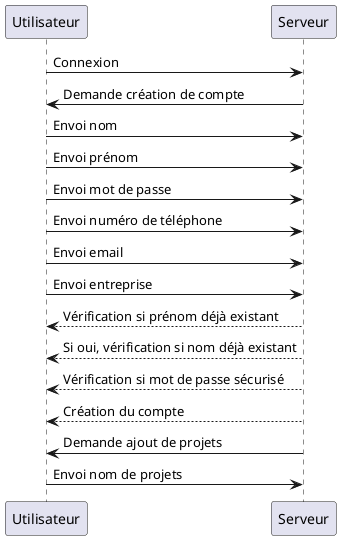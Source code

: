 @startuml

hide circle
hide empty members
hide empty methods


participant Utilisateur
participant Serveur

Utilisateur -> Serveur : Connexion
Utilisateur <- Serveur : Demande création de compte
Utilisateur -> Serveur : Envoi nom
Utilisateur -> Serveur : Envoi prénom
Utilisateur -> Serveur : Envoi mot de passe
Utilisateur -> Serveur : Envoi numéro de téléphone
Utilisateur -> Serveur : Envoi email
Utilisateur -> Serveur : Envoi entreprise
Utilisateur <-- Serveur : Vérification si prénom déjà existant
Utilisateur <-- Serveur : Si oui, vérification si nom déjà existant
Utilisateur <-- Serveur : Vérification si mot de passe sécurisé
Utilisateur <-- Serveur : Création du compte
Utilisateur <- Serveur : Demande ajout de projets
Utilisateur -> Serveur : Envoi nom de projets

@enduml